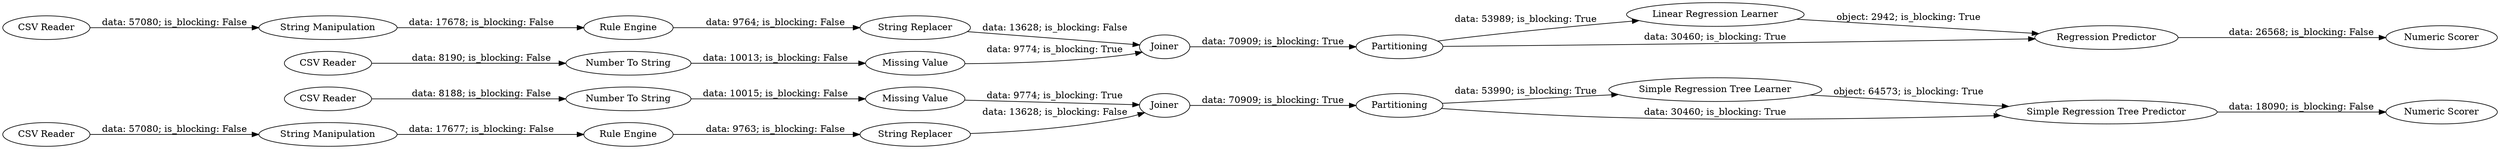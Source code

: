 digraph {
	"2588272123673213183_57" [label="CSV Reader"]
	"2588272123673213183_40" [label="CSV Reader"]
	"2588272123673213183_27" [label="Number To String"]
	"2588272123673213183_48" [label=Partitioning]
	"2588272123673213183_51" [label="Rule Engine"]
	"2588272123673213183_56" [label="CSV Reader"]
	"2588272123673213183_29" [label="Linear Regression Learner"]
	"2588272123673213183_39" [label="Missing Value"]
	"2588272123673213183_23" [label="Rule Engine"]
	"2588272123673213183_32" [label="Numeric Scorer"]
	"2588272123673213183_17" [label=Joiner]
	"2588272123673213183_52" [label="String Manipulation"]
	"2588272123673213183_26" [label="String Replacer"]
	"2588272123673213183_31" [label="Regression Predictor"]
	"2588272123673213183_54" [label="Simple Regression Tree Learner"]
	"2588272123673213183_42" [label="Number To String"]
	"2588272123673213183_53" [label="Missing Value"]
	"2588272123673213183_21" [label="String Manipulation"]
	"2588272123673213183_49" [label="Numeric Scorer"]
	"2588272123673213183_28" [label=Partitioning]
	"2588272123673213183_50" [label="String Replacer"]
	"2588272123673213183_47" [label=Joiner]
	"2588272123673213183_41" [label="CSV Reader"]
	"2588272123673213183_55" [label="Simple Regression Tree Predictor"]
	"2588272123673213183_51" -> "2588272123673213183_50" [label="data: 9763; is_blocking: False"]
	"2588272123673213183_21" -> "2588272123673213183_23" [label="data: 17678; is_blocking: False"]
	"2588272123673213183_23" -> "2588272123673213183_26" [label="data: 9764; is_blocking: False"]
	"2588272123673213183_47" -> "2588272123673213183_48" [label="data: 70909; is_blocking: True"]
	"2588272123673213183_39" -> "2588272123673213183_17" [label="data: 9774; is_blocking: True"]
	"2588272123673213183_53" -> "2588272123673213183_47" [label="data: 9774; is_blocking: True"]
	"2588272123673213183_31" -> "2588272123673213183_32" [label="data: 26568; is_blocking: False"]
	"2588272123673213183_41" -> "2588272123673213183_27" [label="data: 8190; is_blocking: False"]
	"2588272123673213183_40" -> "2588272123673213183_21" [label="data: 57080; is_blocking: False"]
	"2588272123673213183_29" -> "2588272123673213183_31" [label="object: 2942; is_blocking: True"]
	"2588272123673213183_48" -> "2588272123673213183_55" [label="data: 30460; is_blocking: True"]
	"2588272123673213183_52" -> "2588272123673213183_51" [label="data: 17677; is_blocking: False"]
	"2588272123673213183_28" -> "2588272123673213183_31" [label="data: 30460; is_blocking: True"]
	"2588272123673213183_50" -> "2588272123673213183_47" [label="data: 13628; is_blocking: False"]
	"2588272123673213183_56" -> "2588272123673213183_52" [label="data: 57080; is_blocking: False"]
	"2588272123673213183_28" -> "2588272123673213183_29" [label="data: 53989; is_blocking: True"]
	"2588272123673213183_26" -> "2588272123673213183_17" [label="data: 13628; is_blocking: False"]
	"2588272123673213183_17" -> "2588272123673213183_28" [label="data: 70909; is_blocking: True"]
	"2588272123673213183_54" -> "2588272123673213183_55" [label="object: 64573; is_blocking: True"]
	"2588272123673213183_55" -> "2588272123673213183_49" [label="data: 18090; is_blocking: False"]
	"2588272123673213183_48" -> "2588272123673213183_54" [label="data: 53990; is_blocking: True"]
	"2588272123673213183_42" -> "2588272123673213183_53" [label="data: 10015; is_blocking: False"]
	"2588272123673213183_57" -> "2588272123673213183_42" [label="data: 8188; is_blocking: False"]
	"2588272123673213183_27" -> "2588272123673213183_39" [label="data: 10013; is_blocking: False"]
	rankdir=LR
}
